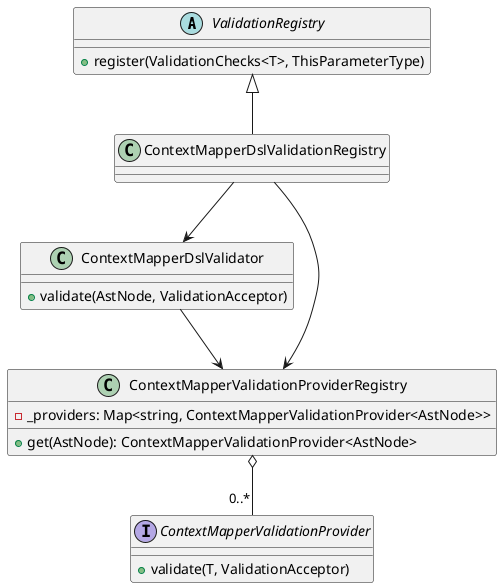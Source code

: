 @startuml
abstract class ValidationRegistry {
+ register(ValidationChecks<T>, ThisParameterType)
}

class ContextMapperDslValidationRegistry {
}

class ContextMapperDslValidator {
+ validate(AstNode, ValidationAcceptor)
}

class ContextMapperValidationProviderRegistry {
- _providers: Map<string, ContextMapperValidationProvider<AstNode>>
+ get(AstNode): ContextMapperValidationProvider<AstNode>
}

interface ContextMapperValidationProvider {
+ validate(T, ValidationAcceptor)
}

ValidationRegistry <|-- ContextMapperDslValidationRegistry
ContextMapperDslValidationRegistry --> ContextMapperDslValidator
ContextMapperDslValidationRegistry --> ContextMapperValidationProviderRegistry
ContextMapperDslValidator --> ContextMapperValidationProviderRegistry
ContextMapperValidationProviderRegistry o-- "0..*" ContextMapperValidationProvider
@enduml